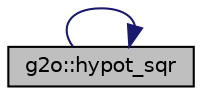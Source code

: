digraph "g2o::hypot_sqr"
{
  edge [fontname="Helvetica",fontsize="10",labelfontname="Helvetica",labelfontsize="10"];
  node [fontname="Helvetica",fontsize="10",shape=record];
  rankdir="LR";
  Node16 [label="g2o::hypot_sqr",height=0.2,width=0.4,color="black", fillcolor="grey75", style="filled", fontcolor="black"];
  Node16 -> Node16 [color="midnightblue",fontsize="10",style="solid",fontname="Helvetica"];
}
